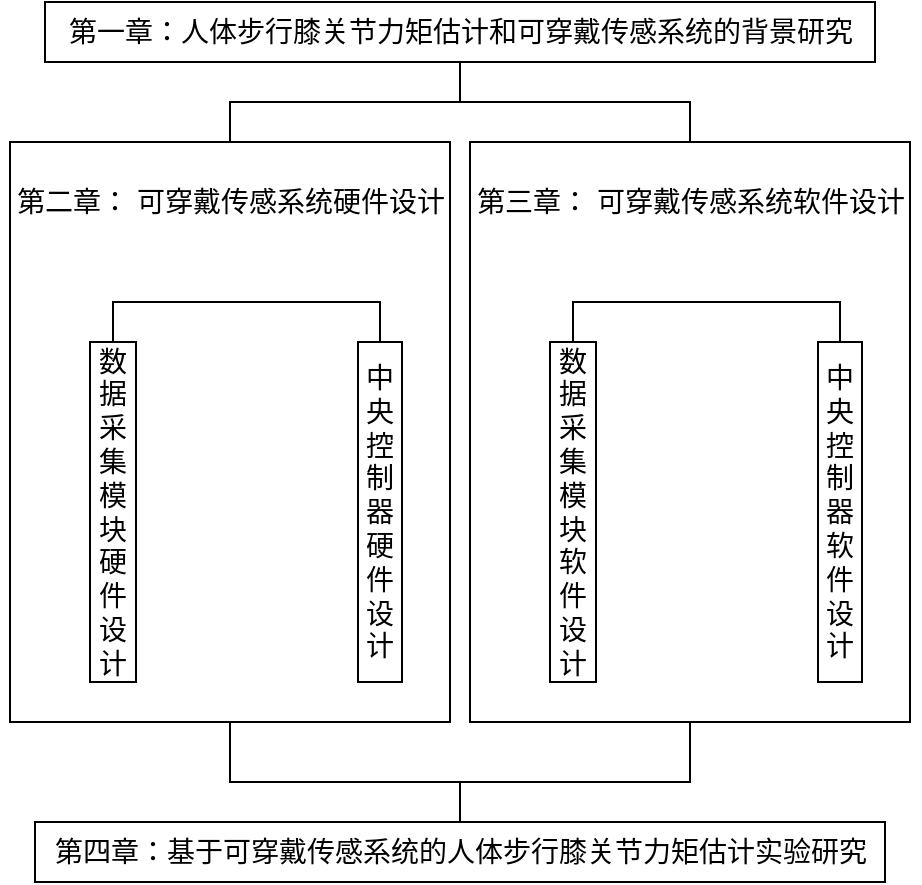 <mxfile version="14.0.4" type="github"><diagram id="kgpKYQtTHZ0yAKxKKP6v" name="Page-1"><mxGraphModel dx="1137" dy="648" grid="1" gridSize="10" guides="1" tooltips="1" connect="1" arrows="1" fold="1" page="1" pageScale="1" pageWidth="850" pageHeight="1100" math="0" shadow="0"><root><mxCell id="0"/><mxCell id="1" parent="0"/><mxCell id="fmCBnFZ5IJoMjJcO7a_d-14" style="edgeStyle=orthogonalEdgeStyle;rounded=0;orthogonalLoop=1;jettySize=auto;html=1;exitX=0.5;exitY=1;exitDx=0;exitDy=0;endArrow=none;endFill=0;fontSize=14;" edge="1" parent="1" source="fmCBnFZ5IJoMjJcO7a_d-1" target="fmCBnFZ5IJoMjJcO7a_d-2"><mxGeometry relative="1" as="geometry"><Array as="points"><mxPoint x="500" y="330"/><mxPoint x="385" y="330"/></Array></mxGeometry></mxCell><mxCell id="fmCBnFZ5IJoMjJcO7a_d-1" value="第一章：人体步行膝关节力矩估计和可穿戴传感系统的背景研究" style="rounded=0;whiteSpace=wrap;html=1;fontSize=14;" vertex="1" parent="1"><mxGeometry x="292.5" y="280" width="415" height="30" as="geometry"/></mxCell><mxCell id="fmCBnFZ5IJoMjJcO7a_d-16" style="edgeStyle=orthogonalEdgeStyle;rounded=0;orthogonalLoop=1;jettySize=auto;html=1;exitX=0.5;exitY=1;exitDx=0;exitDy=0;endArrow=none;endFill=0;fontSize=14;" edge="1" parent="1" source="fmCBnFZ5IJoMjJcO7a_d-2" target="fmCBnFZ5IJoMjJcO7a_d-6"><mxGeometry relative="1" as="geometry"><Array as="points"><mxPoint x="385" y="670"/><mxPoint x="500" y="670"/></Array></mxGeometry></mxCell><mxCell id="fmCBnFZ5IJoMjJcO7a_d-2" value="" style="rounded=0;whiteSpace=wrap;html=1;fontSize=14;" vertex="1" parent="1"><mxGeometry x="275" y="350" width="220" height="290" as="geometry"/></mxCell><mxCell id="fmCBnFZ5IJoMjJcO7a_d-3" value="第二章： 可穿戴传感系统硬件设计" style="text;html=1;align=center;verticalAlign=middle;resizable=0;points=[];autosize=1;fontSize=14;" vertex="1" parent="1"><mxGeometry x="270" y="370" width="230" height="20" as="geometry"/></mxCell><mxCell id="fmCBnFZ5IJoMjJcO7a_d-15" style="edgeStyle=orthogonalEdgeStyle;rounded=0;orthogonalLoop=1;jettySize=auto;html=1;exitX=0.5;exitY=0;exitDx=0;exitDy=0;entryX=0.5;entryY=1;entryDx=0;entryDy=0;endArrow=none;endFill=0;fontSize=14;" edge="1" parent="1" source="fmCBnFZ5IJoMjJcO7a_d-23" target="fmCBnFZ5IJoMjJcO7a_d-1"><mxGeometry relative="1" as="geometry"><mxPoint x="592.5" y="350" as="sourcePoint"/><Array as="points"><mxPoint x="615" y="330"/><mxPoint x="500" y="330"/></Array></mxGeometry></mxCell><mxCell id="fmCBnFZ5IJoMjJcO7a_d-19" style="edgeStyle=orthogonalEdgeStyle;rounded=0;orthogonalLoop=1;jettySize=auto;html=1;exitX=0.5;exitY=1;exitDx=0;exitDy=0;entryX=0.5;entryY=0;entryDx=0;entryDy=0;endArrow=none;endFill=0;fontSize=14;" edge="1" parent="1" source="fmCBnFZ5IJoMjJcO7a_d-23" target="fmCBnFZ5IJoMjJcO7a_d-6"><mxGeometry relative="1" as="geometry"><mxPoint x="592.5" y="650" as="sourcePoint"/><Array as="points"><mxPoint x="615" y="670"/><mxPoint x="500" y="670"/></Array></mxGeometry></mxCell><mxCell id="fmCBnFZ5IJoMjJcO7a_d-6" value="第四章：基于可穿戴传感系统的人体步行膝关节力矩估计实验研究" style="rounded=0;whiteSpace=wrap;html=1;fontSize=14;" vertex="1" parent="1"><mxGeometry x="287.5" y="690" width="425" height="30" as="geometry"/></mxCell><mxCell id="fmCBnFZ5IJoMjJcO7a_d-21" style="edgeStyle=orthogonalEdgeStyle;rounded=0;orthogonalLoop=1;jettySize=auto;html=1;exitX=0.5;exitY=0;exitDx=0;exitDy=0;entryX=0.5;entryY=0;entryDx=0;entryDy=0;endArrow=none;endFill=0;fontSize=14;" edge="1" parent="1" source="fmCBnFZ5IJoMjJcO7a_d-8" target="fmCBnFZ5IJoMjJcO7a_d-12"><mxGeometry relative="1" as="geometry"/></mxCell><mxCell id="fmCBnFZ5IJoMjJcO7a_d-8" value="数&lt;br style=&quot;font-size: 14px;&quot;&gt;据&lt;br style=&quot;font-size: 14px;&quot;&gt;采&lt;br style=&quot;font-size: 14px;&quot;&gt;集&lt;br style=&quot;font-size: 14px;&quot;&gt;模&lt;br style=&quot;font-size: 14px;&quot;&gt;块&lt;br style=&quot;font-size: 14px;&quot;&gt;硬&lt;br style=&quot;font-size: 14px;&quot;&gt;件&lt;br style=&quot;font-size: 14px;&quot;&gt;设&lt;br style=&quot;font-size: 14px;&quot;&gt;计" style="rounded=0;whiteSpace=wrap;html=1;fontSize=14;" vertex="1" parent="1"><mxGeometry x="315" y="450" width="23" height="170" as="geometry"/></mxCell><mxCell id="fmCBnFZ5IJoMjJcO7a_d-12" value="中&lt;br style=&quot;font-size: 14px;&quot;&gt;央&lt;br style=&quot;font-size: 14px;&quot;&gt;控&lt;br style=&quot;font-size: 14px;&quot;&gt;制&lt;br style=&quot;font-size: 14px;&quot;&gt;器&lt;br style=&quot;font-size: 14px;&quot;&gt;硬&lt;br style=&quot;font-size: 14px;&quot;&gt;件&lt;br style=&quot;font-size: 14px;&quot;&gt;设&lt;br style=&quot;font-size: 14px;&quot;&gt;计" style="rounded=0;whiteSpace=wrap;html=1;fontSize=14;" vertex="1" parent="1"><mxGeometry x="449" y="450" width="22" height="170" as="geometry"/></mxCell><mxCell id="fmCBnFZ5IJoMjJcO7a_d-23" value="" style="rounded=0;whiteSpace=wrap;html=1;fontSize=14;" vertex="1" parent="1"><mxGeometry x="505" y="350" width="220" height="290" as="geometry"/></mxCell><mxCell id="fmCBnFZ5IJoMjJcO7a_d-24" value="第三章： 可穿戴传感系统软件设计" style="text;html=1;align=center;verticalAlign=middle;resizable=0;points=[];autosize=1;fontSize=14;" vertex="1" parent="1"><mxGeometry x="500" y="370" width="230" height="20" as="geometry"/></mxCell><mxCell id="fmCBnFZ5IJoMjJcO7a_d-25" style="edgeStyle=orthogonalEdgeStyle;rounded=0;orthogonalLoop=1;jettySize=auto;html=1;exitX=0.5;exitY=0;exitDx=0;exitDy=0;entryX=0.5;entryY=0;entryDx=0;entryDy=0;endArrow=none;endFill=0;fontSize=14;" edge="1" parent="1" source="fmCBnFZ5IJoMjJcO7a_d-26" target="fmCBnFZ5IJoMjJcO7a_d-27"><mxGeometry relative="1" as="geometry"/></mxCell><mxCell id="fmCBnFZ5IJoMjJcO7a_d-26" value="数&lt;br style=&quot;font-size: 14px;&quot;&gt;据&lt;br style=&quot;font-size: 14px;&quot;&gt;采&lt;br style=&quot;font-size: 14px;&quot;&gt;集&lt;br style=&quot;font-size: 14px;&quot;&gt;模&lt;br style=&quot;font-size: 14px;&quot;&gt;块&lt;br style=&quot;font-size: 14px;&quot;&gt;&lt;span style=&quot;font-size: 14px;&quot;&gt;软&lt;br style=&quot;font-size: 14px;&quot;&gt;件&lt;br style=&quot;font-size: 14px;&quot;&gt;&lt;/span&gt;设&lt;br style=&quot;font-size: 14px;&quot;&gt;计" style="rounded=0;whiteSpace=wrap;html=1;fontSize=14;" vertex="1" parent="1"><mxGeometry x="545" y="450" width="23" height="170" as="geometry"/></mxCell><mxCell id="fmCBnFZ5IJoMjJcO7a_d-27" value="中&lt;br style=&quot;font-size: 14px;&quot;&gt;央&lt;br style=&quot;font-size: 14px;&quot;&gt;控&lt;br style=&quot;font-size: 14px;&quot;&gt;制&lt;br style=&quot;font-size: 14px;&quot;&gt;器&lt;br style=&quot;font-size: 14px;&quot;&gt;&lt;span style=&quot;font-size: 14px;&quot;&gt;软&lt;br style=&quot;font-size: 14px;&quot;&gt;件&lt;br style=&quot;font-size: 14px;&quot;&gt;&lt;/span&gt;设&lt;br style=&quot;font-size: 14px;&quot;&gt;计" style="rounded=0;whiteSpace=wrap;html=1;fontSize=14;" vertex="1" parent="1"><mxGeometry x="679" y="450" width="22" height="170" as="geometry"/></mxCell></root></mxGraphModel></diagram></mxfile>